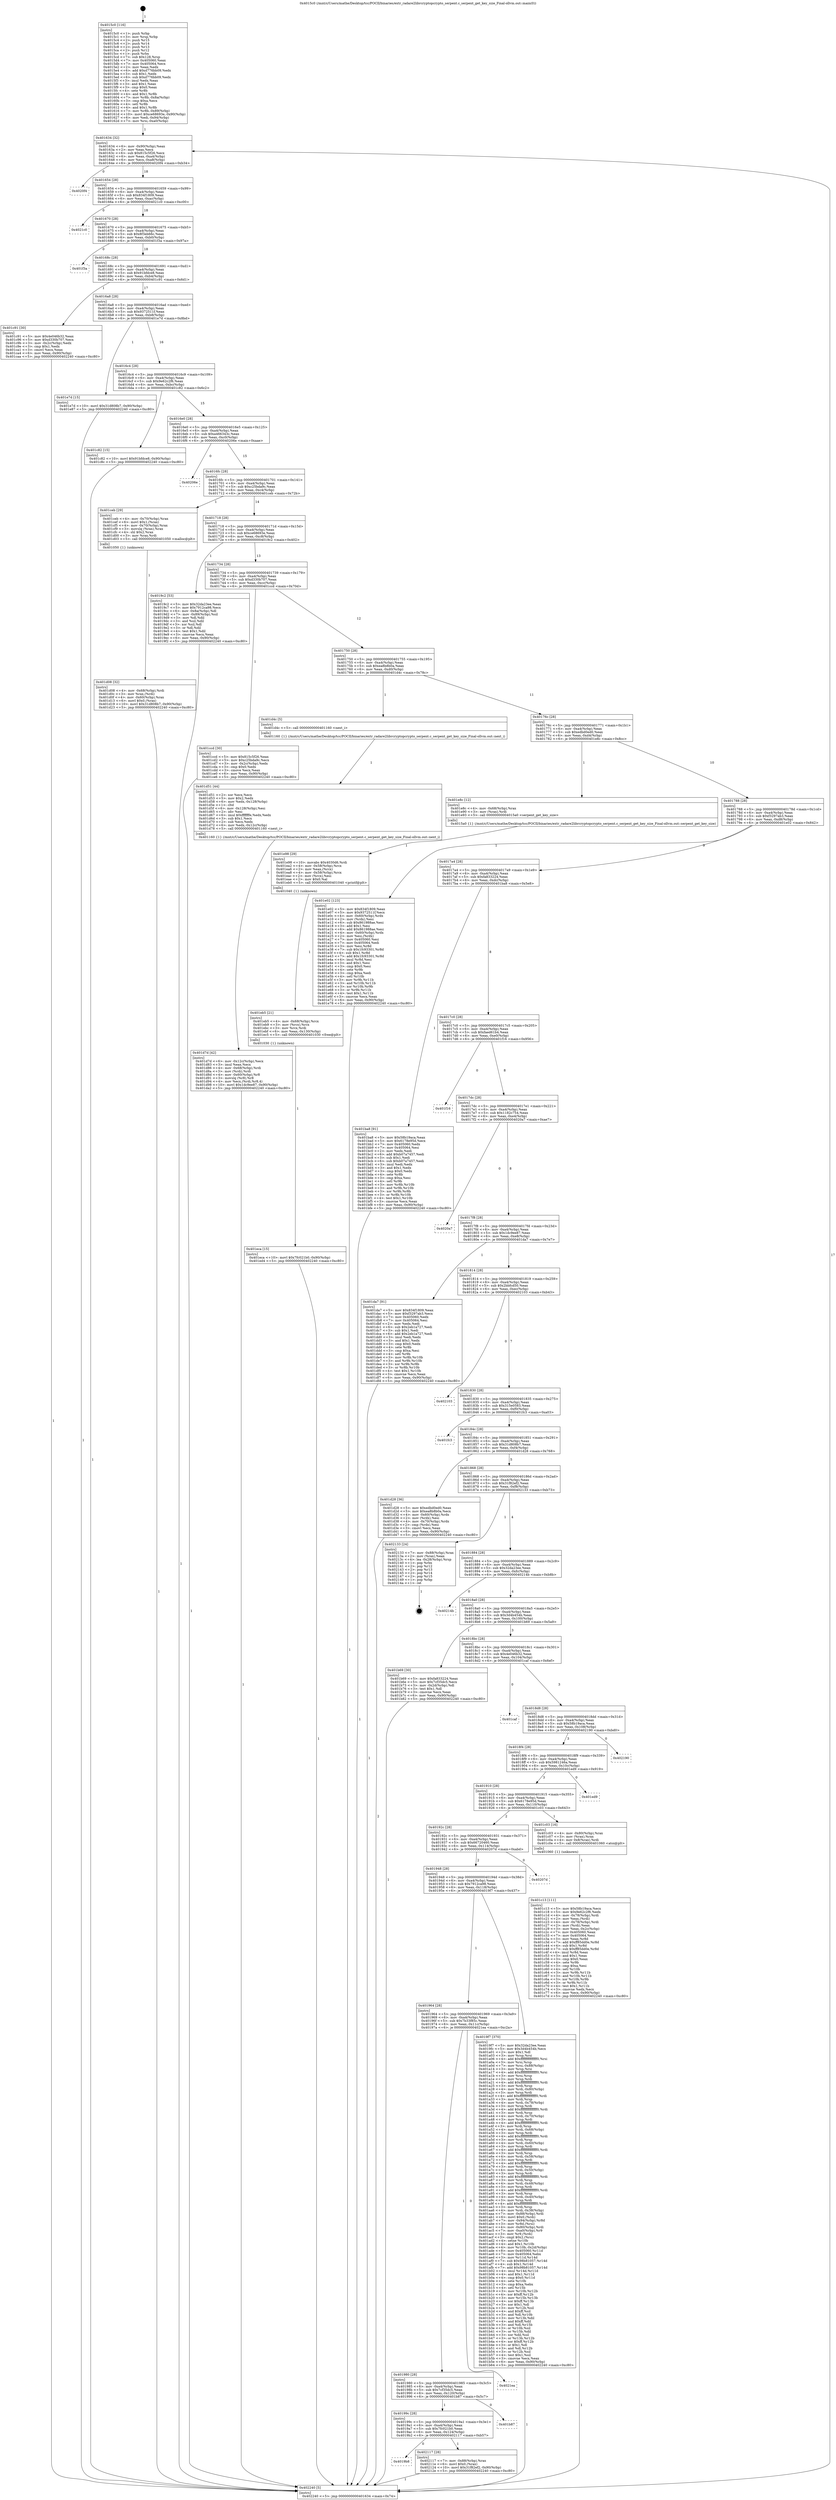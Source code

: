 digraph "0x4015c0" {
  label = "0x4015c0 (/mnt/c/Users/mathe/Desktop/tcc/POCII/binaries/extr_radare2librcryptopcrypto_serpent.c_serpent_get_key_size_Final-ollvm.out::main(0))"
  labelloc = "t"
  node[shape=record]

  Entry [label="",width=0.3,height=0.3,shape=circle,fillcolor=black,style=filled]
  "0x401634" [label="{
     0x401634 [32]\l
     | [instrs]\l
     &nbsp;&nbsp;0x401634 \<+6\>: mov -0x90(%rbp),%eax\l
     &nbsp;&nbsp;0x40163a \<+2\>: mov %eax,%ecx\l
     &nbsp;&nbsp;0x40163c \<+6\>: sub $0x815c5f26,%ecx\l
     &nbsp;&nbsp;0x401642 \<+6\>: mov %eax,-0xa4(%rbp)\l
     &nbsp;&nbsp;0x401648 \<+6\>: mov %ecx,-0xa8(%rbp)\l
     &nbsp;&nbsp;0x40164e \<+6\>: je 00000000004020f4 \<main+0xb34\>\l
  }"]
  "0x4020f4" [label="{
     0x4020f4\l
  }", style=dashed]
  "0x401654" [label="{
     0x401654 [28]\l
     | [instrs]\l
     &nbsp;&nbsp;0x401654 \<+5\>: jmp 0000000000401659 \<main+0x99\>\l
     &nbsp;&nbsp;0x401659 \<+6\>: mov -0xa4(%rbp),%eax\l
     &nbsp;&nbsp;0x40165f \<+5\>: sub $0x834f1809,%eax\l
     &nbsp;&nbsp;0x401664 \<+6\>: mov %eax,-0xac(%rbp)\l
     &nbsp;&nbsp;0x40166a \<+6\>: je 00000000004021c0 \<main+0xc00\>\l
  }"]
  Exit [label="",width=0.3,height=0.3,shape=circle,fillcolor=black,style=filled,peripheries=2]
  "0x4021c0" [label="{
     0x4021c0\l
  }", style=dashed]
  "0x401670" [label="{
     0x401670 [28]\l
     | [instrs]\l
     &nbsp;&nbsp;0x401670 \<+5\>: jmp 0000000000401675 \<main+0xb5\>\l
     &nbsp;&nbsp;0x401675 \<+6\>: mov -0xa4(%rbp),%eax\l
     &nbsp;&nbsp;0x40167b \<+5\>: sub $0x8f3eb66c,%eax\l
     &nbsp;&nbsp;0x401680 \<+6\>: mov %eax,-0xb0(%rbp)\l
     &nbsp;&nbsp;0x401686 \<+6\>: je 0000000000401f3a \<main+0x97a\>\l
  }"]
  "0x4019b8" [label="{
     0x4019b8\l
  }", style=dashed]
  "0x401f3a" [label="{
     0x401f3a\l
  }", style=dashed]
  "0x40168c" [label="{
     0x40168c [28]\l
     | [instrs]\l
     &nbsp;&nbsp;0x40168c \<+5\>: jmp 0000000000401691 \<main+0xd1\>\l
     &nbsp;&nbsp;0x401691 \<+6\>: mov -0xa4(%rbp),%eax\l
     &nbsp;&nbsp;0x401697 \<+5\>: sub $0x91bfdce8,%eax\l
     &nbsp;&nbsp;0x40169c \<+6\>: mov %eax,-0xb4(%rbp)\l
     &nbsp;&nbsp;0x4016a2 \<+6\>: je 0000000000401c91 \<main+0x6d1\>\l
  }"]
  "0x402117" [label="{
     0x402117 [28]\l
     | [instrs]\l
     &nbsp;&nbsp;0x402117 \<+7\>: mov -0x88(%rbp),%rax\l
     &nbsp;&nbsp;0x40211e \<+6\>: movl $0x0,(%rax)\l
     &nbsp;&nbsp;0x402124 \<+10\>: movl $0x31f82ef2,-0x90(%rbp)\l
     &nbsp;&nbsp;0x40212e \<+5\>: jmp 0000000000402240 \<main+0xc80\>\l
  }"]
  "0x401c91" [label="{
     0x401c91 [30]\l
     | [instrs]\l
     &nbsp;&nbsp;0x401c91 \<+5\>: mov $0x4e046b32,%eax\l
     &nbsp;&nbsp;0x401c96 \<+5\>: mov $0xd330b707,%ecx\l
     &nbsp;&nbsp;0x401c9b \<+3\>: mov -0x2c(%rbp),%edx\l
     &nbsp;&nbsp;0x401c9e \<+3\>: cmp $0x1,%edx\l
     &nbsp;&nbsp;0x401ca1 \<+3\>: cmovl %ecx,%eax\l
     &nbsp;&nbsp;0x401ca4 \<+6\>: mov %eax,-0x90(%rbp)\l
     &nbsp;&nbsp;0x401caa \<+5\>: jmp 0000000000402240 \<main+0xc80\>\l
  }"]
  "0x4016a8" [label="{
     0x4016a8 [28]\l
     | [instrs]\l
     &nbsp;&nbsp;0x4016a8 \<+5\>: jmp 00000000004016ad \<main+0xed\>\l
     &nbsp;&nbsp;0x4016ad \<+6\>: mov -0xa4(%rbp),%eax\l
     &nbsp;&nbsp;0x4016b3 \<+5\>: sub $0x9372511f,%eax\l
     &nbsp;&nbsp;0x4016b8 \<+6\>: mov %eax,-0xb8(%rbp)\l
     &nbsp;&nbsp;0x4016be \<+6\>: je 0000000000401e7d \<main+0x8bd\>\l
  }"]
  "0x40199c" [label="{
     0x40199c [28]\l
     | [instrs]\l
     &nbsp;&nbsp;0x40199c \<+5\>: jmp 00000000004019a1 \<main+0x3e1\>\l
     &nbsp;&nbsp;0x4019a1 \<+6\>: mov -0xa4(%rbp),%eax\l
     &nbsp;&nbsp;0x4019a7 \<+5\>: sub $0x7fc021b0,%eax\l
     &nbsp;&nbsp;0x4019ac \<+6\>: mov %eax,-0x124(%rbp)\l
     &nbsp;&nbsp;0x4019b2 \<+6\>: je 0000000000402117 \<main+0xb57\>\l
  }"]
  "0x401e7d" [label="{
     0x401e7d [15]\l
     | [instrs]\l
     &nbsp;&nbsp;0x401e7d \<+10\>: movl $0x31d808b7,-0x90(%rbp)\l
     &nbsp;&nbsp;0x401e87 \<+5\>: jmp 0000000000402240 \<main+0xc80\>\l
  }"]
  "0x4016c4" [label="{
     0x4016c4 [28]\l
     | [instrs]\l
     &nbsp;&nbsp;0x4016c4 \<+5\>: jmp 00000000004016c9 \<main+0x109\>\l
     &nbsp;&nbsp;0x4016c9 \<+6\>: mov -0xa4(%rbp),%eax\l
     &nbsp;&nbsp;0x4016cf \<+5\>: sub $0x9e62c2f6,%eax\l
     &nbsp;&nbsp;0x4016d4 \<+6\>: mov %eax,-0xbc(%rbp)\l
     &nbsp;&nbsp;0x4016da \<+6\>: je 0000000000401c82 \<main+0x6c2\>\l
  }"]
  "0x401b87" [label="{
     0x401b87\l
  }", style=dashed]
  "0x401c82" [label="{
     0x401c82 [15]\l
     | [instrs]\l
     &nbsp;&nbsp;0x401c82 \<+10\>: movl $0x91bfdce8,-0x90(%rbp)\l
     &nbsp;&nbsp;0x401c8c \<+5\>: jmp 0000000000402240 \<main+0xc80\>\l
  }"]
  "0x4016e0" [label="{
     0x4016e0 [28]\l
     | [instrs]\l
     &nbsp;&nbsp;0x4016e0 \<+5\>: jmp 00000000004016e5 \<main+0x125\>\l
     &nbsp;&nbsp;0x4016e5 \<+6\>: mov -0xa4(%rbp),%eax\l
     &nbsp;&nbsp;0x4016eb \<+5\>: sub $0xa466343c,%eax\l
     &nbsp;&nbsp;0x4016f0 \<+6\>: mov %eax,-0xc0(%rbp)\l
     &nbsp;&nbsp;0x4016f6 \<+6\>: je 000000000040206e \<main+0xaae\>\l
  }"]
  "0x401980" [label="{
     0x401980 [28]\l
     | [instrs]\l
     &nbsp;&nbsp;0x401980 \<+5\>: jmp 0000000000401985 \<main+0x3c5\>\l
     &nbsp;&nbsp;0x401985 \<+6\>: mov -0xa4(%rbp),%eax\l
     &nbsp;&nbsp;0x40198b \<+5\>: sub $0x7cf35dc5,%eax\l
     &nbsp;&nbsp;0x401990 \<+6\>: mov %eax,-0x120(%rbp)\l
     &nbsp;&nbsp;0x401996 \<+6\>: je 0000000000401b87 \<main+0x5c7\>\l
  }"]
  "0x40206e" [label="{
     0x40206e\l
  }", style=dashed]
  "0x4016fc" [label="{
     0x4016fc [28]\l
     | [instrs]\l
     &nbsp;&nbsp;0x4016fc \<+5\>: jmp 0000000000401701 \<main+0x141\>\l
     &nbsp;&nbsp;0x401701 \<+6\>: mov -0xa4(%rbp),%eax\l
     &nbsp;&nbsp;0x401707 \<+5\>: sub $0xc25bda9c,%eax\l
     &nbsp;&nbsp;0x40170c \<+6\>: mov %eax,-0xc4(%rbp)\l
     &nbsp;&nbsp;0x401712 \<+6\>: je 0000000000401ceb \<main+0x72b\>\l
  }"]
  "0x4021ea" [label="{
     0x4021ea\l
  }", style=dashed]
  "0x401ceb" [label="{
     0x401ceb [29]\l
     | [instrs]\l
     &nbsp;&nbsp;0x401ceb \<+4\>: mov -0x70(%rbp),%rax\l
     &nbsp;&nbsp;0x401cef \<+6\>: movl $0x1,(%rax)\l
     &nbsp;&nbsp;0x401cf5 \<+4\>: mov -0x70(%rbp),%rax\l
     &nbsp;&nbsp;0x401cf9 \<+3\>: movslq (%rax),%rax\l
     &nbsp;&nbsp;0x401cfc \<+4\>: shl $0x2,%rax\l
     &nbsp;&nbsp;0x401d00 \<+3\>: mov %rax,%rdi\l
     &nbsp;&nbsp;0x401d03 \<+5\>: call 0000000000401050 \<malloc@plt\>\l
     | [calls]\l
     &nbsp;&nbsp;0x401050 \{1\} (unknown)\l
  }"]
  "0x401718" [label="{
     0x401718 [28]\l
     | [instrs]\l
     &nbsp;&nbsp;0x401718 \<+5\>: jmp 000000000040171d \<main+0x15d\>\l
     &nbsp;&nbsp;0x40171d \<+6\>: mov -0xa4(%rbp),%eax\l
     &nbsp;&nbsp;0x401723 \<+5\>: sub $0xce68693e,%eax\l
     &nbsp;&nbsp;0x401728 \<+6\>: mov %eax,-0xc8(%rbp)\l
     &nbsp;&nbsp;0x40172e \<+6\>: je 00000000004019c2 \<main+0x402\>\l
  }"]
  "0x401eca" [label="{
     0x401eca [15]\l
     | [instrs]\l
     &nbsp;&nbsp;0x401eca \<+10\>: movl $0x7fc021b0,-0x90(%rbp)\l
     &nbsp;&nbsp;0x401ed4 \<+5\>: jmp 0000000000402240 \<main+0xc80\>\l
  }"]
  "0x4019c2" [label="{
     0x4019c2 [53]\l
     | [instrs]\l
     &nbsp;&nbsp;0x4019c2 \<+5\>: mov $0x32da23ee,%eax\l
     &nbsp;&nbsp;0x4019c7 \<+5\>: mov $0x7912ca98,%ecx\l
     &nbsp;&nbsp;0x4019cc \<+6\>: mov -0x8a(%rbp),%dl\l
     &nbsp;&nbsp;0x4019d2 \<+7\>: mov -0x89(%rbp),%sil\l
     &nbsp;&nbsp;0x4019d9 \<+3\>: mov %dl,%dil\l
     &nbsp;&nbsp;0x4019dc \<+3\>: and %sil,%dil\l
     &nbsp;&nbsp;0x4019df \<+3\>: xor %sil,%dl\l
     &nbsp;&nbsp;0x4019e2 \<+3\>: or %dl,%dil\l
     &nbsp;&nbsp;0x4019e5 \<+4\>: test $0x1,%dil\l
     &nbsp;&nbsp;0x4019e9 \<+3\>: cmovne %ecx,%eax\l
     &nbsp;&nbsp;0x4019ec \<+6\>: mov %eax,-0x90(%rbp)\l
     &nbsp;&nbsp;0x4019f2 \<+5\>: jmp 0000000000402240 \<main+0xc80\>\l
  }"]
  "0x401734" [label="{
     0x401734 [28]\l
     | [instrs]\l
     &nbsp;&nbsp;0x401734 \<+5\>: jmp 0000000000401739 \<main+0x179\>\l
     &nbsp;&nbsp;0x401739 \<+6\>: mov -0xa4(%rbp),%eax\l
     &nbsp;&nbsp;0x40173f \<+5\>: sub $0xd330b707,%eax\l
     &nbsp;&nbsp;0x401744 \<+6\>: mov %eax,-0xcc(%rbp)\l
     &nbsp;&nbsp;0x40174a \<+6\>: je 0000000000401ccd \<main+0x70d\>\l
  }"]
  "0x402240" [label="{
     0x402240 [5]\l
     | [instrs]\l
     &nbsp;&nbsp;0x402240 \<+5\>: jmp 0000000000401634 \<main+0x74\>\l
  }"]
  "0x4015c0" [label="{
     0x4015c0 [116]\l
     | [instrs]\l
     &nbsp;&nbsp;0x4015c0 \<+1\>: push %rbp\l
     &nbsp;&nbsp;0x4015c1 \<+3\>: mov %rsp,%rbp\l
     &nbsp;&nbsp;0x4015c4 \<+2\>: push %r15\l
     &nbsp;&nbsp;0x4015c6 \<+2\>: push %r14\l
     &nbsp;&nbsp;0x4015c8 \<+2\>: push %r13\l
     &nbsp;&nbsp;0x4015ca \<+2\>: push %r12\l
     &nbsp;&nbsp;0x4015cc \<+1\>: push %rbx\l
     &nbsp;&nbsp;0x4015cd \<+7\>: sub $0x128,%rsp\l
     &nbsp;&nbsp;0x4015d4 \<+7\>: mov 0x405060,%eax\l
     &nbsp;&nbsp;0x4015db \<+7\>: mov 0x405064,%ecx\l
     &nbsp;&nbsp;0x4015e2 \<+2\>: mov %eax,%edx\l
     &nbsp;&nbsp;0x4015e4 \<+6\>: add $0xd776bb09,%edx\l
     &nbsp;&nbsp;0x4015ea \<+3\>: sub $0x1,%edx\l
     &nbsp;&nbsp;0x4015ed \<+6\>: sub $0xd776bb09,%edx\l
     &nbsp;&nbsp;0x4015f3 \<+3\>: imul %edx,%eax\l
     &nbsp;&nbsp;0x4015f6 \<+3\>: and $0x1,%eax\l
     &nbsp;&nbsp;0x4015f9 \<+3\>: cmp $0x0,%eax\l
     &nbsp;&nbsp;0x4015fc \<+4\>: sete %r8b\l
     &nbsp;&nbsp;0x401600 \<+4\>: and $0x1,%r8b\l
     &nbsp;&nbsp;0x401604 \<+7\>: mov %r8b,-0x8a(%rbp)\l
     &nbsp;&nbsp;0x40160b \<+3\>: cmp $0xa,%ecx\l
     &nbsp;&nbsp;0x40160e \<+4\>: setl %r8b\l
     &nbsp;&nbsp;0x401612 \<+4\>: and $0x1,%r8b\l
     &nbsp;&nbsp;0x401616 \<+7\>: mov %r8b,-0x89(%rbp)\l
     &nbsp;&nbsp;0x40161d \<+10\>: movl $0xce68693e,-0x90(%rbp)\l
     &nbsp;&nbsp;0x401627 \<+6\>: mov %edi,-0x94(%rbp)\l
     &nbsp;&nbsp;0x40162d \<+7\>: mov %rsi,-0xa0(%rbp)\l
  }"]
  "0x401eb5" [label="{
     0x401eb5 [21]\l
     | [instrs]\l
     &nbsp;&nbsp;0x401eb5 \<+4\>: mov -0x68(%rbp),%rcx\l
     &nbsp;&nbsp;0x401eb9 \<+3\>: mov (%rcx),%rcx\l
     &nbsp;&nbsp;0x401ebc \<+3\>: mov %rcx,%rdi\l
     &nbsp;&nbsp;0x401ebf \<+6\>: mov %eax,-0x130(%rbp)\l
     &nbsp;&nbsp;0x401ec5 \<+5\>: call 0000000000401030 \<free@plt\>\l
     | [calls]\l
     &nbsp;&nbsp;0x401030 \{1\} (unknown)\l
  }"]
  "0x401ccd" [label="{
     0x401ccd [30]\l
     | [instrs]\l
     &nbsp;&nbsp;0x401ccd \<+5\>: mov $0x815c5f26,%eax\l
     &nbsp;&nbsp;0x401cd2 \<+5\>: mov $0xc25bda9c,%ecx\l
     &nbsp;&nbsp;0x401cd7 \<+3\>: mov -0x2c(%rbp),%edx\l
     &nbsp;&nbsp;0x401cda \<+3\>: cmp $0x0,%edx\l
     &nbsp;&nbsp;0x401cdd \<+3\>: cmove %ecx,%eax\l
     &nbsp;&nbsp;0x401ce0 \<+6\>: mov %eax,-0x90(%rbp)\l
     &nbsp;&nbsp;0x401ce6 \<+5\>: jmp 0000000000402240 \<main+0xc80\>\l
  }"]
  "0x401750" [label="{
     0x401750 [28]\l
     | [instrs]\l
     &nbsp;&nbsp;0x401750 \<+5\>: jmp 0000000000401755 \<main+0x195\>\l
     &nbsp;&nbsp;0x401755 \<+6\>: mov -0xa4(%rbp),%eax\l
     &nbsp;&nbsp;0x40175b \<+5\>: sub $0xea8b8b0a,%eax\l
     &nbsp;&nbsp;0x401760 \<+6\>: mov %eax,-0xd0(%rbp)\l
     &nbsp;&nbsp;0x401766 \<+6\>: je 0000000000401d4c \<main+0x78c\>\l
  }"]
  "0x401e98" [label="{
     0x401e98 [29]\l
     | [instrs]\l
     &nbsp;&nbsp;0x401e98 \<+10\>: movabs $0x4030d6,%rdi\l
     &nbsp;&nbsp;0x401ea2 \<+4\>: mov -0x58(%rbp),%rcx\l
     &nbsp;&nbsp;0x401ea6 \<+2\>: mov %eax,(%rcx)\l
     &nbsp;&nbsp;0x401ea8 \<+4\>: mov -0x58(%rbp),%rcx\l
     &nbsp;&nbsp;0x401eac \<+2\>: mov (%rcx),%esi\l
     &nbsp;&nbsp;0x401eae \<+2\>: mov $0x0,%al\l
     &nbsp;&nbsp;0x401eb0 \<+5\>: call 0000000000401040 \<printf@plt\>\l
     | [calls]\l
     &nbsp;&nbsp;0x401040 \{1\} (unknown)\l
  }"]
  "0x401d4c" [label="{
     0x401d4c [5]\l
     | [instrs]\l
     &nbsp;&nbsp;0x401d4c \<+5\>: call 0000000000401160 \<next_i\>\l
     | [calls]\l
     &nbsp;&nbsp;0x401160 \{1\} (/mnt/c/Users/mathe/Desktop/tcc/POCII/binaries/extr_radare2librcryptopcrypto_serpent.c_serpent_get_key_size_Final-ollvm.out::next_i)\l
  }"]
  "0x40176c" [label="{
     0x40176c [28]\l
     | [instrs]\l
     &nbsp;&nbsp;0x40176c \<+5\>: jmp 0000000000401771 \<main+0x1b1\>\l
     &nbsp;&nbsp;0x401771 \<+6\>: mov -0xa4(%rbp),%eax\l
     &nbsp;&nbsp;0x401777 \<+5\>: sub $0xedbd0ed0,%eax\l
     &nbsp;&nbsp;0x40177c \<+6\>: mov %eax,-0xd4(%rbp)\l
     &nbsp;&nbsp;0x401782 \<+6\>: je 0000000000401e8c \<main+0x8cc\>\l
  }"]
  "0x401d7d" [label="{
     0x401d7d [42]\l
     | [instrs]\l
     &nbsp;&nbsp;0x401d7d \<+6\>: mov -0x12c(%rbp),%ecx\l
     &nbsp;&nbsp;0x401d83 \<+3\>: imul %eax,%ecx\l
     &nbsp;&nbsp;0x401d86 \<+4\>: mov -0x68(%rbp),%rdi\l
     &nbsp;&nbsp;0x401d8a \<+3\>: mov (%rdi),%rdi\l
     &nbsp;&nbsp;0x401d8d \<+4\>: mov -0x60(%rbp),%r8\l
     &nbsp;&nbsp;0x401d91 \<+3\>: movslq (%r8),%r8\l
     &nbsp;&nbsp;0x401d94 \<+4\>: mov %ecx,(%rdi,%r8,4)\l
     &nbsp;&nbsp;0x401d98 \<+10\>: movl $0x1dc9ee87,-0x90(%rbp)\l
     &nbsp;&nbsp;0x401da2 \<+5\>: jmp 0000000000402240 \<main+0xc80\>\l
  }"]
  "0x401e8c" [label="{
     0x401e8c [12]\l
     | [instrs]\l
     &nbsp;&nbsp;0x401e8c \<+4\>: mov -0x68(%rbp),%rax\l
     &nbsp;&nbsp;0x401e90 \<+3\>: mov (%rax),%rdi\l
     &nbsp;&nbsp;0x401e93 \<+5\>: call 00000000004015a0 \<serpent_get_key_size\>\l
     | [calls]\l
     &nbsp;&nbsp;0x4015a0 \{1\} (/mnt/c/Users/mathe/Desktop/tcc/POCII/binaries/extr_radare2librcryptopcrypto_serpent.c_serpent_get_key_size_Final-ollvm.out::serpent_get_key_size)\l
  }"]
  "0x401788" [label="{
     0x401788 [28]\l
     | [instrs]\l
     &nbsp;&nbsp;0x401788 \<+5\>: jmp 000000000040178d \<main+0x1cd\>\l
     &nbsp;&nbsp;0x40178d \<+6\>: mov -0xa4(%rbp),%eax\l
     &nbsp;&nbsp;0x401793 \<+5\>: sub $0xf3297ab3,%eax\l
     &nbsp;&nbsp;0x401798 \<+6\>: mov %eax,-0xd8(%rbp)\l
     &nbsp;&nbsp;0x40179e \<+6\>: je 0000000000401e02 \<main+0x842\>\l
  }"]
  "0x401d51" [label="{
     0x401d51 [44]\l
     | [instrs]\l
     &nbsp;&nbsp;0x401d51 \<+2\>: xor %ecx,%ecx\l
     &nbsp;&nbsp;0x401d53 \<+5\>: mov $0x2,%edx\l
     &nbsp;&nbsp;0x401d58 \<+6\>: mov %edx,-0x128(%rbp)\l
     &nbsp;&nbsp;0x401d5e \<+1\>: cltd\l
     &nbsp;&nbsp;0x401d5f \<+6\>: mov -0x128(%rbp),%esi\l
     &nbsp;&nbsp;0x401d65 \<+2\>: idiv %esi\l
     &nbsp;&nbsp;0x401d67 \<+6\>: imul $0xfffffffe,%edx,%edx\l
     &nbsp;&nbsp;0x401d6d \<+3\>: sub $0x1,%ecx\l
     &nbsp;&nbsp;0x401d70 \<+2\>: sub %ecx,%edx\l
     &nbsp;&nbsp;0x401d72 \<+6\>: mov %edx,-0x12c(%rbp)\l
     &nbsp;&nbsp;0x401d78 \<+5\>: call 0000000000401160 \<next_i\>\l
     | [calls]\l
     &nbsp;&nbsp;0x401160 \{1\} (/mnt/c/Users/mathe/Desktop/tcc/POCII/binaries/extr_radare2librcryptopcrypto_serpent.c_serpent_get_key_size_Final-ollvm.out::next_i)\l
  }"]
  "0x401e02" [label="{
     0x401e02 [123]\l
     | [instrs]\l
     &nbsp;&nbsp;0x401e02 \<+5\>: mov $0x834f1809,%eax\l
     &nbsp;&nbsp;0x401e07 \<+5\>: mov $0x9372511f,%ecx\l
     &nbsp;&nbsp;0x401e0c \<+4\>: mov -0x60(%rbp),%rdx\l
     &nbsp;&nbsp;0x401e10 \<+2\>: mov (%rdx),%esi\l
     &nbsp;&nbsp;0x401e12 \<+6\>: sub $0x861988ae,%esi\l
     &nbsp;&nbsp;0x401e18 \<+3\>: add $0x1,%esi\l
     &nbsp;&nbsp;0x401e1b \<+6\>: add $0x861988ae,%esi\l
     &nbsp;&nbsp;0x401e21 \<+4\>: mov -0x60(%rbp),%rdx\l
     &nbsp;&nbsp;0x401e25 \<+2\>: mov %esi,(%rdx)\l
     &nbsp;&nbsp;0x401e27 \<+7\>: mov 0x405060,%esi\l
     &nbsp;&nbsp;0x401e2e \<+7\>: mov 0x405064,%edi\l
     &nbsp;&nbsp;0x401e35 \<+3\>: mov %esi,%r8d\l
     &nbsp;&nbsp;0x401e38 \<+7\>: sub $0x1fc93301,%r8d\l
     &nbsp;&nbsp;0x401e3f \<+4\>: sub $0x1,%r8d\l
     &nbsp;&nbsp;0x401e43 \<+7\>: add $0x1fc93301,%r8d\l
     &nbsp;&nbsp;0x401e4a \<+4\>: imul %r8d,%esi\l
     &nbsp;&nbsp;0x401e4e \<+3\>: and $0x1,%esi\l
     &nbsp;&nbsp;0x401e51 \<+3\>: cmp $0x0,%esi\l
     &nbsp;&nbsp;0x401e54 \<+4\>: sete %r9b\l
     &nbsp;&nbsp;0x401e58 \<+3\>: cmp $0xa,%edi\l
     &nbsp;&nbsp;0x401e5b \<+4\>: setl %r10b\l
     &nbsp;&nbsp;0x401e5f \<+3\>: mov %r9b,%r11b\l
     &nbsp;&nbsp;0x401e62 \<+3\>: and %r10b,%r11b\l
     &nbsp;&nbsp;0x401e65 \<+3\>: xor %r10b,%r9b\l
     &nbsp;&nbsp;0x401e68 \<+3\>: or %r9b,%r11b\l
     &nbsp;&nbsp;0x401e6b \<+4\>: test $0x1,%r11b\l
     &nbsp;&nbsp;0x401e6f \<+3\>: cmovne %ecx,%eax\l
     &nbsp;&nbsp;0x401e72 \<+6\>: mov %eax,-0x90(%rbp)\l
     &nbsp;&nbsp;0x401e78 \<+5\>: jmp 0000000000402240 \<main+0xc80\>\l
  }"]
  "0x4017a4" [label="{
     0x4017a4 [28]\l
     | [instrs]\l
     &nbsp;&nbsp;0x4017a4 \<+5\>: jmp 00000000004017a9 \<main+0x1e9\>\l
     &nbsp;&nbsp;0x4017a9 \<+6\>: mov -0xa4(%rbp),%eax\l
     &nbsp;&nbsp;0x4017af \<+5\>: sub $0xfa833224,%eax\l
     &nbsp;&nbsp;0x4017b4 \<+6\>: mov %eax,-0xdc(%rbp)\l
     &nbsp;&nbsp;0x4017ba \<+6\>: je 0000000000401ba8 \<main+0x5e8\>\l
  }"]
  "0x401d08" [label="{
     0x401d08 [32]\l
     | [instrs]\l
     &nbsp;&nbsp;0x401d08 \<+4\>: mov -0x68(%rbp),%rdi\l
     &nbsp;&nbsp;0x401d0c \<+3\>: mov %rax,(%rdi)\l
     &nbsp;&nbsp;0x401d0f \<+4\>: mov -0x60(%rbp),%rax\l
     &nbsp;&nbsp;0x401d13 \<+6\>: movl $0x0,(%rax)\l
     &nbsp;&nbsp;0x401d19 \<+10\>: movl $0x31d808b7,-0x90(%rbp)\l
     &nbsp;&nbsp;0x401d23 \<+5\>: jmp 0000000000402240 \<main+0xc80\>\l
  }"]
  "0x401ba8" [label="{
     0x401ba8 [91]\l
     | [instrs]\l
     &nbsp;&nbsp;0x401ba8 \<+5\>: mov $0x58b19aca,%eax\l
     &nbsp;&nbsp;0x401bad \<+5\>: mov $0x6178e95d,%ecx\l
     &nbsp;&nbsp;0x401bb2 \<+7\>: mov 0x405060,%edx\l
     &nbsp;&nbsp;0x401bb9 \<+7\>: mov 0x405064,%esi\l
     &nbsp;&nbsp;0x401bc0 \<+2\>: mov %edx,%edi\l
     &nbsp;&nbsp;0x401bc2 \<+6\>: add $0xb07a7457,%edi\l
     &nbsp;&nbsp;0x401bc8 \<+3\>: sub $0x1,%edi\l
     &nbsp;&nbsp;0x401bcb \<+6\>: sub $0xb07a7457,%edi\l
     &nbsp;&nbsp;0x401bd1 \<+3\>: imul %edi,%edx\l
     &nbsp;&nbsp;0x401bd4 \<+3\>: and $0x1,%edx\l
     &nbsp;&nbsp;0x401bd7 \<+3\>: cmp $0x0,%edx\l
     &nbsp;&nbsp;0x401bda \<+4\>: sete %r8b\l
     &nbsp;&nbsp;0x401bde \<+3\>: cmp $0xa,%esi\l
     &nbsp;&nbsp;0x401be1 \<+4\>: setl %r9b\l
     &nbsp;&nbsp;0x401be5 \<+3\>: mov %r8b,%r10b\l
     &nbsp;&nbsp;0x401be8 \<+3\>: and %r9b,%r10b\l
     &nbsp;&nbsp;0x401beb \<+3\>: xor %r9b,%r8b\l
     &nbsp;&nbsp;0x401bee \<+3\>: or %r8b,%r10b\l
     &nbsp;&nbsp;0x401bf1 \<+4\>: test $0x1,%r10b\l
     &nbsp;&nbsp;0x401bf5 \<+3\>: cmovne %ecx,%eax\l
     &nbsp;&nbsp;0x401bf8 \<+6\>: mov %eax,-0x90(%rbp)\l
     &nbsp;&nbsp;0x401bfe \<+5\>: jmp 0000000000402240 \<main+0xc80\>\l
  }"]
  "0x4017c0" [label="{
     0x4017c0 [28]\l
     | [instrs]\l
     &nbsp;&nbsp;0x4017c0 \<+5\>: jmp 00000000004017c5 \<main+0x205\>\l
     &nbsp;&nbsp;0x4017c5 \<+6\>: mov -0xa4(%rbp),%eax\l
     &nbsp;&nbsp;0x4017cb \<+5\>: sub $0xfaed61b4,%eax\l
     &nbsp;&nbsp;0x4017d0 \<+6\>: mov %eax,-0xe0(%rbp)\l
     &nbsp;&nbsp;0x4017d6 \<+6\>: je 0000000000401f16 \<main+0x956\>\l
  }"]
  "0x401c13" [label="{
     0x401c13 [111]\l
     | [instrs]\l
     &nbsp;&nbsp;0x401c13 \<+5\>: mov $0x58b19aca,%ecx\l
     &nbsp;&nbsp;0x401c18 \<+5\>: mov $0x9e62c2f6,%edx\l
     &nbsp;&nbsp;0x401c1d \<+4\>: mov -0x78(%rbp),%rdi\l
     &nbsp;&nbsp;0x401c21 \<+2\>: mov %eax,(%rdi)\l
     &nbsp;&nbsp;0x401c23 \<+4\>: mov -0x78(%rbp),%rdi\l
     &nbsp;&nbsp;0x401c27 \<+2\>: mov (%rdi),%eax\l
     &nbsp;&nbsp;0x401c29 \<+3\>: mov %eax,-0x2c(%rbp)\l
     &nbsp;&nbsp;0x401c2c \<+7\>: mov 0x405060,%eax\l
     &nbsp;&nbsp;0x401c33 \<+7\>: mov 0x405064,%esi\l
     &nbsp;&nbsp;0x401c3a \<+3\>: mov %eax,%r8d\l
     &nbsp;&nbsp;0x401c3d \<+7\>: add $0xff85dd0e,%r8d\l
     &nbsp;&nbsp;0x401c44 \<+4\>: sub $0x1,%r8d\l
     &nbsp;&nbsp;0x401c48 \<+7\>: sub $0xff85dd0e,%r8d\l
     &nbsp;&nbsp;0x401c4f \<+4\>: imul %r8d,%eax\l
     &nbsp;&nbsp;0x401c53 \<+3\>: and $0x1,%eax\l
     &nbsp;&nbsp;0x401c56 \<+3\>: cmp $0x0,%eax\l
     &nbsp;&nbsp;0x401c59 \<+4\>: sete %r9b\l
     &nbsp;&nbsp;0x401c5d \<+3\>: cmp $0xa,%esi\l
     &nbsp;&nbsp;0x401c60 \<+4\>: setl %r10b\l
     &nbsp;&nbsp;0x401c64 \<+3\>: mov %r9b,%r11b\l
     &nbsp;&nbsp;0x401c67 \<+3\>: and %r10b,%r11b\l
     &nbsp;&nbsp;0x401c6a \<+3\>: xor %r10b,%r9b\l
     &nbsp;&nbsp;0x401c6d \<+3\>: or %r9b,%r11b\l
     &nbsp;&nbsp;0x401c70 \<+4\>: test $0x1,%r11b\l
     &nbsp;&nbsp;0x401c74 \<+3\>: cmovne %edx,%ecx\l
     &nbsp;&nbsp;0x401c77 \<+6\>: mov %ecx,-0x90(%rbp)\l
     &nbsp;&nbsp;0x401c7d \<+5\>: jmp 0000000000402240 \<main+0xc80\>\l
  }"]
  "0x401f16" [label="{
     0x401f16\l
  }", style=dashed]
  "0x4017dc" [label="{
     0x4017dc [28]\l
     | [instrs]\l
     &nbsp;&nbsp;0x4017dc \<+5\>: jmp 00000000004017e1 \<main+0x221\>\l
     &nbsp;&nbsp;0x4017e1 \<+6\>: mov -0xa4(%rbp),%eax\l
     &nbsp;&nbsp;0x4017e7 \<+5\>: sub $0x1182c754,%eax\l
     &nbsp;&nbsp;0x4017ec \<+6\>: mov %eax,-0xe4(%rbp)\l
     &nbsp;&nbsp;0x4017f2 \<+6\>: je 00000000004020a7 \<main+0xae7\>\l
  }"]
  "0x401964" [label="{
     0x401964 [28]\l
     | [instrs]\l
     &nbsp;&nbsp;0x401964 \<+5\>: jmp 0000000000401969 \<main+0x3a9\>\l
     &nbsp;&nbsp;0x401969 \<+6\>: mov -0xa4(%rbp),%eax\l
     &nbsp;&nbsp;0x40196f \<+5\>: sub $0x7b33f85c,%eax\l
     &nbsp;&nbsp;0x401974 \<+6\>: mov %eax,-0x11c(%rbp)\l
     &nbsp;&nbsp;0x40197a \<+6\>: je 00000000004021ea \<main+0xc2a\>\l
  }"]
  "0x4020a7" [label="{
     0x4020a7\l
  }", style=dashed]
  "0x4017f8" [label="{
     0x4017f8 [28]\l
     | [instrs]\l
     &nbsp;&nbsp;0x4017f8 \<+5\>: jmp 00000000004017fd \<main+0x23d\>\l
     &nbsp;&nbsp;0x4017fd \<+6\>: mov -0xa4(%rbp),%eax\l
     &nbsp;&nbsp;0x401803 \<+5\>: sub $0x1dc9ee87,%eax\l
     &nbsp;&nbsp;0x401808 \<+6\>: mov %eax,-0xe8(%rbp)\l
     &nbsp;&nbsp;0x40180e \<+6\>: je 0000000000401da7 \<main+0x7e7\>\l
  }"]
  "0x4019f7" [label="{
     0x4019f7 [370]\l
     | [instrs]\l
     &nbsp;&nbsp;0x4019f7 \<+5\>: mov $0x32da23ee,%eax\l
     &nbsp;&nbsp;0x4019fc \<+5\>: mov $0x3d4b454b,%ecx\l
     &nbsp;&nbsp;0x401a01 \<+2\>: mov $0x1,%dl\l
     &nbsp;&nbsp;0x401a03 \<+3\>: mov %rsp,%rsi\l
     &nbsp;&nbsp;0x401a06 \<+4\>: add $0xfffffffffffffff0,%rsi\l
     &nbsp;&nbsp;0x401a0a \<+3\>: mov %rsi,%rsp\l
     &nbsp;&nbsp;0x401a0d \<+7\>: mov %rsi,-0x88(%rbp)\l
     &nbsp;&nbsp;0x401a14 \<+3\>: mov %rsp,%rsi\l
     &nbsp;&nbsp;0x401a17 \<+4\>: add $0xfffffffffffffff0,%rsi\l
     &nbsp;&nbsp;0x401a1b \<+3\>: mov %rsi,%rsp\l
     &nbsp;&nbsp;0x401a1e \<+3\>: mov %rsp,%rdi\l
     &nbsp;&nbsp;0x401a21 \<+4\>: add $0xfffffffffffffff0,%rdi\l
     &nbsp;&nbsp;0x401a25 \<+3\>: mov %rdi,%rsp\l
     &nbsp;&nbsp;0x401a28 \<+4\>: mov %rdi,-0x80(%rbp)\l
     &nbsp;&nbsp;0x401a2c \<+3\>: mov %rsp,%rdi\l
     &nbsp;&nbsp;0x401a2f \<+4\>: add $0xfffffffffffffff0,%rdi\l
     &nbsp;&nbsp;0x401a33 \<+3\>: mov %rdi,%rsp\l
     &nbsp;&nbsp;0x401a36 \<+4\>: mov %rdi,-0x78(%rbp)\l
     &nbsp;&nbsp;0x401a3a \<+3\>: mov %rsp,%rdi\l
     &nbsp;&nbsp;0x401a3d \<+4\>: add $0xfffffffffffffff0,%rdi\l
     &nbsp;&nbsp;0x401a41 \<+3\>: mov %rdi,%rsp\l
     &nbsp;&nbsp;0x401a44 \<+4\>: mov %rdi,-0x70(%rbp)\l
     &nbsp;&nbsp;0x401a48 \<+3\>: mov %rsp,%rdi\l
     &nbsp;&nbsp;0x401a4b \<+4\>: add $0xfffffffffffffff0,%rdi\l
     &nbsp;&nbsp;0x401a4f \<+3\>: mov %rdi,%rsp\l
     &nbsp;&nbsp;0x401a52 \<+4\>: mov %rdi,-0x68(%rbp)\l
     &nbsp;&nbsp;0x401a56 \<+3\>: mov %rsp,%rdi\l
     &nbsp;&nbsp;0x401a59 \<+4\>: add $0xfffffffffffffff0,%rdi\l
     &nbsp;&nbsp;0x401a5d \<+3\>: mov %rdi,%rsp\l
     &nbsp;&nbsp;0x401a60 \<+4\>: mov %rdi,-0x60(%rbp)\l
     &nbsp;&nbsp;0x401a64 \<+3\>: mov %rsp,%rdi\l
     &nbsp;&nbsp;0x401a67 \<+4\>: add $0xfffffffffffffff0,%rdi\l
     &nbsp;&nbsp;0x401a6b \<+3\>: mov %rdi,%rsp\l
     &nbsp;&nbsp;0x401a6e \<+4\>: mov %rdi,-0x58(%rbp)\l
     &nbsp;&nbsp;0x401a72 \<+3\>: mov %rsp,%rdi\l
     &nbsp;&nbsp;0x401a75 \<+4\>: add $0xfffffffffffffff0,%rdi\l
     &nbsp;&nbsp;0x401a79 \<+3\>: mov %rdi,%rsp\l
     &nbsp;&nbsp;0x401a7c \<+4\>: mov %rdi,-0x50(%rbp)\l
     &nbsp;&nbsp;0x401a80 \<+3\>: mov %rsp,%rdi\l
     &nbsp;&nbsp;0x401a83 \<+4\>: add $0xfffffffffffffff0,%rdi\l
     &nbsp;&nbsp;0x401a87 \<+3\>: mov %rdi,%rsp\l
     &nbsp;&nbsp;0x401a8a \<+4\>: mov %rdi,-0x48(%rbp)\l
     &nbsp;&nbsp;0x401a8e \<+3\>: mov %rsp,%rdi\l
     &nbsp;&nbsp;0x401a91 \<+4\>: add $0xfffffffffffffff0,%rdi\l
     &nbsp;&nbsp;0x401a95 \<+3\>: mov %rdi,%rsp\l
     &nbsp;&nbsp;0x401a98 \<+4\>: mov %rdi,-0x40(%rbp)\l
     &nbsp;&nbsp;0x401a9c \<+3\>: mov %rsp,%rdi\l
     &nbsp;&nbsp;0x401a9f \<+4\>: add $0xfffffffffffffff0,%rdi\l
     &nbsp;&nbsp;0x401aa3 \<+3\>: mov %rdi,%rsp\l
     &nbsp;&nbsp;0x401aa6 \<+4\>: mov %rdi,-0x38(%rbp)\l
     &nbsp;&nbsp;0x401aaa \<+7\>: mov -0x88(%rbp),%rdi\l
     &nbsp;&nbsp;0x401ab1 \<+6\>: movl $0x0,(%rdi)\l
     &nbsp;&nbsp;0x401ab7 \<+7\>: mov -0x94(%rbp),%r8d\l
     &nbsp;&nbsp;0x401abe \<+3\>: mov %r8d,(%rsi)\l
     &nbsp;&nbsp;0x401ac1 \<+4\>: mov -0x80(%rbp),%rdi\l
     &nbsp;&nbsp;0x401ac5 \<+7\>: mov -0xa0(%rbp),%r9\l
     &nbsp;&nbsp;0x401acc \<+3\>: mov %r9,(%rdi)\l
     &nbsp;&nbsp;0x401acf \<+3\>: cmpl $0x2,(%rsi)\l
     &nbsp;&nbsp;0x401ad2 \<+4\>: setne %r10b\l
     &nbsp;&nbsp;0x401ad6 \<+4\>: and $0x1,%r10b\l
     &nbsp;&nbsp;0x401ada \<+4\>: mov %r10b,-0x2d(%rbp)\l
     &nbsp;&nbsp;0x401ade \<+8\>: mov 0x405060,%r11d\l
     &nbsp;&nbsp;0x401ae6 \<+7\>: mov 0x405064,%ebx\l
     &nbsp;&nbsp;0x401aed \<+3\>: mov %r11d,%r14d\l
     &nbsp;&nbsp;0x401af0 \<+7\>: sub $0x98b81057,%r14d\l
     &nbsp;&nbsp;0x401af7 \<+4\>: sub $0x1,%r14d\l
     &nbsp;&nbsp;0x401afb \<+7\>: add $0x98b81057,%r14d\l
     &nbsp;&nbsp;0x401b02 \<+4\>: imul %r14d,%r11d\l
     &nbsp;&nbsp;0x401b06 \<+4\>: and $0x1,%r11d\l
     &nbsp;&nbsp;0x401b0a \<+4\>: cmp $0x0,%r11d\l
     &nbsp;&nbsp;0x401b0e \<+4\>: sete %r10b\l
     &nbsp;&nbsp;0x401b12 \<+3\>: cmp $0xa,%ebx\l
     &nbsp;&nbsp;0x401b15 \<+4\>: setl %r15b\l
     &nbsp;&nbsp;0x401b19 \<+3\>: mov %r10b,%r12b\l
     &nbsp;&nbsp;0x401b1c \<+4\>: xor $0xff,%r12b\l
     &nbsp;&nbsp;0x401b20 \<+3\>: mov %r15b,%r13b\l
     &nbsp;&nbsp;0x401b23 \<+4\>: xor $0xff,%r13b\l
     &nbsp;&nbsp;0x401b27 \<+3\>: xor $0x1,%dl\l
     &nbsp;&nbsp;0x401b2a \<+3\>: mov %r12b,%sil\l
     &nbsp;&nbsp;0x401b2d \<+4\>: and $0xff,%sil\l
     &nbsp;&nbsp;0x401b31 \<+3\>: and %dl,%r10b\l
     &nbsp;&nbsp;0x401b34 \<+3\>: mov %r13b,%dil\l
     &nbsp;&nbsp;0x401b37 \<+4\>: and $0xff,%dil\l
     &nbsp;&nbsp;0x401b3b \<+3\>: and %dl,%r15b\l
     &nbsp;&nbsp;0x401b3e \<+3\>: or %r10b,%sil\l
     &nbsp;&nbsp;0x401b41 \<+3\>: or %r15b,%dil\l
     &nbsp;&nbsp;0x401b44 \<+3\>: xor %dil,%sil\l
     &nbsp;&nbsp;0x401b47 \<+3\>: or %r13b,%r12b\l
     &nbsp;&nbsp;0x401b4a \<+4\>: xor $0xff,%r12b\l
     &nbsp;&nbsp;0x401b4e \<+3\>: or $0x1,%dl\l
     &nbsp;&nbsp;0x401b51 \<+3\>: and %dl,%r12b\l
     &nbsp;&nbsp;0x401b54 \<+3\>: or %r12b,%sil\l
     &nbsp;&nbsp;0x401b57 \<+4\>: test $0x1,%sil\l
     &nbsp;&nbsp;0x401b5b \<+3\>: cmovne %ecx,%eax\l
     &nbsp;&nbsp;0x401b5e \<+6\>: mov %eax,-0x90(%rbp)\l
     &nbsp;&nbsp;0x401b64 \<+5\>: jmp 0000000000402240 \<main+0xc80\>\l
  }"]
  "0x401da7" [label="{
     0x401da7 [91]\l
     | [instrs]\l
     &nbsp;&nbsp;0x401da7 \<+5\>: mov $0x834f1809,%eax\l
     &nbsp;&nbsp;0x401dac \<+5\>: mov $0xf3297ab3,%ecx\l
     &nbsp;&nbsp;0x401db1 \<+7\>: mov 0x405060,%edx\l
     &nbsp;&nbsp;0x401db8 \<+7\>: mov 0x405064,%esi\l
     &nbsp;&nbsp;0x401dbf \<+2\>: mov %edx,%edi\l
     &nbsp;&nbsp;0x401dc1 \<+6\>: sub $0x2eb1a727,%edi\l
     &nbsp;&nbsp;0x401dc7 \<+3\>: sub $0x1,%edi\l
     &nbsp;&nbsp;0x401dca \<+6\>: add $0x2eb1a727,%edi\l
     &nbsp;&nbsp;0x401dd0 \<+3\>: imul %edi,%edx\l
     &nbsp;&nbsp;0x401dd3 \<+3\>: and $0x1,%edx\l
     &nbsp;&nbsp;0x401dd6 \<+3\>: cmp $0x0,%edx\l
     &nbsp;&nbsp;0x401dd9 \<+4\>: sete %r8b\l
     &nbsp;&nbsp;0x401ddd \<+3\>: cmp $0xa,%esi\l
     &nbsp;&nbsp;0x401de0 \<+4\>: setl %r9b\l
     &nbsp;&nbsp;0x401de4 \<+3\>: mov %r8b,%r10b\l
     &nbsp;&nbsp;0x401de7 \<+3\>: and %r9b,%r10b\l
     &nbsp;&nbsp;0x401dea \<+3\>: xor %r9b,%r8b\l
     &nbsp;&nbsp;0x401ded \<+3\>: or %r8b,%r10b\l
     &nbsp;&nbsp;0x401df0 \<+4\>: test $0x1,%r10b\l
     &nbsp;&nbsp;0x401df4 \<+3\>: cmovne %ecx,%eax\l
     &nbsp;&nbsp;0x401df7 \<+6\>: mov %eax,-0x90(%rbp)\l
     &nbsp;&nbsp;0x401dfd \<+5\>: jmp 0000000000402240 \<main+0xc80\>\l
  }"]
  "0x401814" [label="{
     0x401814 [28]\l
     | [instrs]\l
     &nbsp;&nbsp;0x401814 \<+5\>: jmp 0000000000401819 \<main+0x259\>\l
     &nbsp;&nbsp;0x401819 \<+6\>: mov -0xa4(%rbp),%eax\l
     &nbsp;&nbsp;0x40181f \<+5\>: sub $0x2bbfcd50,%eax\l
     &nbsp;&nbsp;0x401824 \<+6\>: mov %eax,-0xec(%rbp)\l
     &nbsp;&nbsp;0x40182a \<+6\>: je 0000000000402103 \<main+0xb43\>\l
  }"]
  "0x401948" [label="{
     0x401948 [28]\l
     | [instrs]\l
     &nbsp;&nbsp;0x401948 \<+5\>: jmp 000000000040194d \<main+0x38d\>\l
     &nbsp;&nbsp;0x40194d \<+6\>: mov -0xa4(%rbp),%eax\l
     &nbsp;&nbsp;0x401953 \<+5\>: sub $0x7912ca98,%eax\l
     &nbsp;&nbsp;0x401958 \<+6\>: mov %eax,-0x118(%rbp)\l
     &nbsp;&nbsp;0x40195e \<+6\>: je 00000000004019f7 \<main+0x437\>\l
  }"]
  "0x402103" [label="{
     0x402103\l
  }", style=dashed]
  "0x401830" [label="{
     0x401830 [28]\l
     | [instrs]\l
     &nbsp;&nbsp;0x401830 \<+5\>: jmp 0000000000401835 \<main+0x275\>\l
     &nbsp;&nbsp;0x401835 \<+6\>: mov -0xa4(%rbp),%eax\l
     &nbsp;&nbsp;0x40183b \<+5\>: sub $0x315e0583,%eax\l
     &nbsp;&nbsp;0x401840 \<+6\>: mov %eax,-0xf0(%rbp)\l
     &nbsp;&nbsp;0x401846 \<+6\>: je 0000000000401fc3 \<main+0xa03\>\l
  }"]
  "0x40207d" [label="{
     0x40207d\l
  }", style=dashed]
  "0x401fc3" [label="{
     0x401fc3\l
  }", style=dashed]
  "0x40184c" [label="{
     0x40184c [28]\l
     | [instrs]\l
     &nbsp;&nbsp;0x40184c \<+5\>: jmp 0000000000401851 \<main+0x291\>\l
     &nbsp;&nbsp;0x401851 \<+6\>: mov -0xa4(%rbp),%eax\l
     &nbsp;&nbsp;0x401857 \<+5\>: sub $0x31d808b7,%eax\l
     &nbsp;&nbsp;0x40185c \<+6\>: mov %eax,-0xf4(%rbp)\l
     &nbsp;&nbsp;0x401862 \<+6\>: je 0000000000401d28 \<main+0x768\>\l
  }"]
  "0x40192c" [label="{
     0x40192c [28]\l
     | [instrs]\l
     &nbsp;&nbsp;0x40192c \<+5\>: jmp 0000000000401931 \<main+0x371\>\l
     &nbsp;&nbsp;0x401931 \<+6\>: mov -0xa4(%rbp),%eax\l
     &nbsp;&nbsp;0x401937 \<+5\>: sub $0x66720460,%eax\l
     &nbsp;&nbsp;0x40193c \<+6\>: mov %eax,-0x114(%rbp)\l
     &nbsp;&nbsp;0x401942 \<+6\>: je 000000000040207d \<main+0xabd\>\l
  }"]
  "0x401d28" [label="{
     0x401d28 [36]\l
     | [instrs]\l
     &nbsp;&nbsp;0x401d28 \<+5\>: mov $0xedbd0ed0,%eax\l
     &nbsp;&nbsp;0x401d2d \<+5\>: mov $0xea8b8b0a,%ecx\l
     &nbsp;&nbsp;0x401d32 \<+4\>: mov -0x60(%rbp),%rdx\l
     &nbsp;&nbsp;0x401d36 \<+2\>: mov (%rdx),%esi\l
     &nbsp;&nbsp;0x401d38 \<+4\>: mov -0x70(%rbp),%rdx\l
     &nbsp;&nbsp;0x401d3c \<+2\>: cmp (%rdx),%esi\l
     &nbsp;&nbsp;0x401d3e \<+3\>: cmovl %ecx,%eax\l
     &nbsp;&nbsp;0x401d41 \<+6\>: mov %eax,-0x90(%rbp)\l
     &nbsp;&nbsp;0x401d47 \<+5\>: jmp 0000000000402240 \<main+0xc80\>\l
  }"]
  "0x401868" [label="{
     0x401868 [28]\l
     | [instrs]\l
     &nbsp;&nbsp;0x401868 \<+5\>: jmp 000000000040186d \<main+0x2ad\>\l
     &nbsp;&nbsp;0x40186d \<+6\>: mov -0xa4(%rbp),%eax\l
     &nbsp;&nbsp;0x401873 \<+5\>: sub $0x31f82ef2,%eax\l
     &nbsp;&nbsp;0x401878 \<+6\>: mov %eax,-0xf8(%rbp)\l
     &nbsp;&nbsp;0x40187e \<+6\>: je 0000000000402133 \<main+0xb73\>\l
  }"]
  "0x401c03" [label="{
     0x401c03 [16]\l
     | [instrs]\l
     &nbsp;&nbsp;0x401c03 \<+4\>: mov -0x80(%rbp),%rax\l
     &nbsp;&nbsp;0x401c07 \<+3\>: mov (%rax),%rax\l
     &nbsp;&nbsp;0x401c0a \<+4\>: mov 0x8(%rax),%rdi\l
     &nbsp;&nbsp;0x401c0e \<+5\>: call 0000000000401060 \<atoi@plt\>\l
     | [calls]\l
     &nbsp;&nbsp;0x401060 \{1\} (unknown)\l
  }"]
  "0x402133" [label="{
     0x402133 [24]\l
     | [instrs]\l
     &nbsp;&nbsp;0x402133 \<+7\>: mov -0x88(%rbp),%rax\l
     &nbsp;&nbsp;0x40213a \<+2\>: mov (%rax),%eax\l
     &nbsp;&nbsp;0x40213c \<+4\>: lea -0x28(%rbp),%rsp\l
     &nbsp;&nbsp;0x402140 \<+1\>: pop %rbx\l
     &nbsp;&nbsp;0x402141 \<+2\>: pop %r12\l
     &nbsp;&nbsp;0x402143 \<+2\>: pop %r13\l
     &nbsp;&nbsp;0x402145 \<+2\>: pop %r14\l
     &nbsp;&nbsp;0x402147 \<+2\>: pop %r15\l
     &nbsp;&nbsp;0x402149 \<+1\>: pop %rbp\l
     &nbsp;&nbsp;0x40214a \<+1\>: ret\l
  }"]
  "0x401884" [label="{
     0x401884 [28]\l
     | [instrs]\l
     &nbsp;&nbsp;0x401884 \<+5\>: jmp 0000000000401889 \<main+0x2c9\>\l
     &nbsp;&nbsp;0x401889 \<+6\>: mov -0xa4(%rbp),%eax\l
     &nbsp;&nbsp;0x40188f \<+5\>: sub $0x32da23ee,%eax\l
     &nbsp;&nbsp;0x401894 \<+6\>: mov %eax,-0xfc(%rbp)\l
     &nbsp;&nbsp;0x40189a \<+6\>: je 000000000040214b \<main+0xb8b\>\l
  }"]
  "0x401910" [label="{
     0x401910 [28]\l
     | [instrs]\l
     &nbsp;&nbsp;0x401910 \<+5\>: jmp 0000000000401915 \<main+0x355\>\l
     &nbsp;&nbsp;0x401915 \<+6\>: mov -0xa4(%rbp),%eax\l
     &nbsp;&nbsp;0x40191b \<+5\>: sub $0x6178e95d,%eax\l
     &nbsp;&nbsp;0x401920 \<+6\>: mov %eax,-0x110(%rbp)\l
     &nbsp;&nbsp;0x401926 \<+6\>: je 0000000000401c03 \<main+0x643\>\l
  }"]
  "0x40214b" [label="{
     0x40214b\l
  }", style=dashed]
  "0x4018a0" [label="{
     0x4018a0 [28]\l
     | [instrs]\l
     &nbsp;&nbsp;0x4018a0 \<+5\>: jmp 00000000004018a5 \<main+0x2e5\>\l
     &nbsp;&nbsp;0x4018a5 \<+6\>: mov -0xa4(%rbp),%eax\l
     &nbsp;&nbsp;0x4018ab \<+5\>: sub $0x3d4b454b,%eax\l
     &nbsp;&nbsp;0x4018b0 \<+6\>: mov %eax,-0x100(%rbp)\l
     &nbsp;&nbsp;0x4018b6 \<+6\>: je 0000000000401b69 \<main+0x5a9\>\l
  }"]
  "0x401ed9" [label="{
     0x401ed9\l
  }", style=dashed]
  "0x401b69" [label="{
     0x401b69 [30]\l
     | [instrs]\l
     &nbsp;&nbsp;0x401b69 \<+5\>: mov $0xfa833224,%eax\l
     &nbsp;&nbsp;0x401b6e \<+5\>: mov $0x7cf35dc5,%ecx\l
     &nbsp;&nbsp;0x401b73 \<+3\>: mov -0x2d(%rbp),%dl\l
     &nbsp;&nbsp;0x401b76 \<+3\>: test $0x1,%dl\l
     &nbsp;&nbsp;0x401b79 \<+3\>: cmovne %ecx,%eax\l
     &nbsp;&nbsp;0x401b7c \<+6\>: mov %eax,-0x90(%rbp)\l
     &nbsp;&nbsp;0x401b82 \<+5\>: jmp 0000000000402240 \<main+0xc80\>\l
  }"]
  "0x4018bc" [label="{
     0x4018bc [28]\l
     | [instrs]\l
     &nbsp;&nbsp;0x4018bc \<+5\>: jmp 00000000004018c1 \<main+0x301\>\l
     &nbsp;&nbsp;0x4018c1 \<+6\>: mov -0xa4(%rbp),%eax\l
     &nbsp;&nbsp;0x4018c7 \<+5\>: sub $0x4e046b32,%eax\l
     &nbsp;&nbsp;0x4018cc \<+6\>: mov %eax,-0x104(%rbp)\l
     &nbsp;&nbsp;0x4018d2 \<+6\>: je 0000000000401caf \<main+0x6ef\>\l
  }"]
  "0x4018f4" [label="{
     0x4018f4 [28]\l
     | [instrs]\l
     &nbsp;&nbsp;0x4018f4 \<+5\>: jmp 00000000004018f9 \<main+0x339\>\l
     &nbsp;&nbsp;0x4018f9 \<+6\>: mov -0xa4(%rbp),%eax\l
     &nbsp;&nbsp;0x4018ff \<+5\>: sub $0x5981246a,%eax\l
     &nbsp;&nbsp;0x401904 \<+6\>: mov %eax,-0x10c(%rbp)\l
     &nbsp;&nbsp;0x40190a \<+6\>: je 0000000000401ed9 \<main+0x919\>\l
  }"]
  "0x401caf" [label="{
     0x401caf\l
  }", style=dashed]
  "0x4018d8" [label="{
     0x4018d8 [28]\l
     | [instrs]\l
     &nbsp;&nbsp;0x4018d8 \<+5\>: jmp 00000000004018dd \<main+0x31d\>\l
     &nbsp;&nbsp;0x4018dd \<+6\>: mov -0xa4(%rbp),%eax\l
     &nbsp;&nbsp;0x4018e3 \<+5\>: sub $0x58b19aca,%eax\l
     &nbsp;&nbsp;0x4018e8 \<+6\>: mov %eax,-0x108(%rbp)\l
     &nbsp;&nbsp;0x4018ee \<+6\>: je 0000000000402190 \<main+0xbd0\>\l
  }"]
  "0x402190" [label="{
     0x402190\l
  }", style=dashed]
  Entry -> "0x4015c0" [label=" 1"]
  "0x401634" -> "0x4020f4" [label=" 0"]
  "0x401634" -> "0x401654" [label=" 18"]
  "0x402133" -> Exit [label=" 1"]
  "0x401654" -> "0x4021c0" [label=" 0"]
  "0x401654" -> "0x401670" [label=" 18"]
  "0x402117" -> "0x402240" [label=" 1"]
  "0x401670" -> "0x401f3a" [label=" 0"]
  "0x401670" -> "0x40168c" [label=" 18"]
  "0x40199c" -> "0x4019b8" [label=" 0"]
  "0x40168c" -> "0x401c91" [label=" 1"]
  "0x40168c" -> "0x4016a8" [label=" 17"]
  "0x40199c" -> "0x402117" [label=" 1"]
  "0x4016a8" -> "0x401e7d" [label=" 1"]
  "0x4016a8" -> "0x4016c4" [label=" 16"]
  "0x401980" -> "0x40199c" [label=" 1"]
  "0x4016c4" -> "0x401c82" [label=" 1"]
  "0x4016c4" -> "0x4016e0" [label=" 15"]
  "0x401980" -> "0x401b87" [label=" 0"]
  "0x4016e0" -> "0x40206e" [label=" 0"]
  "0x4016e0" -> "0x4016fc" [label=" 15"]
  "0x401964" -> "0x401980" [label=" 1"]
  "0x4016fc" -> "0x401ceb" [label=" 1"]
  "0x4016fc" -> "0x401718" [label=" 14"]
  "0x401964" -> "0x4021ea" [label=" 0"]
  "0x401718" -> "0x4019c2" [label=" 1"]
  "0x401718" -> "0x401734" [label=" 13"]
  "0x4019c2" -> "0x402240" [label=" 1"]
  "0x4015c0" -> "0x401634" [label=" 1"]
  "0x402240" -> "0x401634" [label=" 17"]
  "0x401eca" -> "0x402240" [label=" 1"]
  "0x401734" -> "0x401ccd" [label=" 1"]
  "0x401734" -> "0x401750" [label=" 12"]
  "0x401eb5" -> "0x401eca" [label=" 1"]
  "0x401750" -> "0x401d4c" [label=" 1"]
  "0x401750" -> "0x40176c" [label=" 11"]
  "0x401e98" -> "0x401eb5" [label=" 1"]
  "0x40176c" -> "0x401e8c" [label=" 1"]
  "0x40176c" -> "0x401788" [label=" 10"]
  "0x401e8c" -> "0x401e98" [label=" 1"]
  "0x401788" -> "0x401e02" [label=" 1"]
  "0x401788" -> "0x4017a4" [label=" 9"]
  "0x401e7d" -> "0x402240" [label=" 1"]
  "0x4017a4" -> "0x401ba8" [label=" 1"]
  "0x4017a4" -> "0x4017c0" [label=" 8"]
  "0x401e02" -> "0x402240" [label=" 1"]
  "0x4017c0" -> "0x401f16" [label=" 0"]
  "0x4017c0" -> "0x4017dc" [label=" 8"]
  "0x401da7" -> "0x402240" [label=" 1"]
  "0x4017dc" -> "0x4020a7" [label=" 0"]
  "0x4017dc" -> "0x4017f8" [label=" 8"]
  "0x401d51" -> "0x401d7d" [label=" 1"]
  "0x4017f8" -> "0x401da7" [label=" 1"]
  "0x4017f8" -> "0x401814" [label=" 7"]
  "0x401d4c" -> "0x401d51" [label=" 1"]
  "0x401814" -> "0x402103" [label=" 0"]
  "0x401814" -> "0x401830" [label=" 7"]
  "0x401d08" -> "0x402240" [label=" 1"]
  "0x401830" -> "0x401fc3" [label=" 0"]
  "0x401830" -> "0x40184c" [label=" 7"]
  "0x401ceb" -> "0x401d08" [label=" 1"]
  "0x40184c" -> "0x401d28" [label=" 2"]
  "0x40184c" -> "0x401868" [label=" 5"]
  "0x401c91" -> "0x402240" [label=" 1"]
  "0x401868" -> "0x402133" [label=" 1"]
  "0x401868" -> "0x401884" [label=" 4"]
  "0x401c82" -> "0x402240" [label=" 1"]
  "0x401884" -> "0x40214b" [label=" 0"]
  "0x401884" -> "0x4018a0" [label=" 4"]
  "0x401c03" -> "0x401c13" [label=" 1"]
  "0x4018a0" -> "0x401b69" [label=" 1"]
  "0x4018a0" -> "0x4018bc" [label=" 3"]
  "0x401ba8" -> "0x402240" [label=" 1"]
  "0x4018bc" -> "0x401caf" [label=" 0"]
  "0x4018bc" -> "0x4018d8" [label=" 3"]
  "0x4019f7" -> "0x402240" [label=" 1"]
  "0x4018d8" -> "0x402190" [label=" 0"]
  "0x4018d8" -> "0x4018f4" [label=" 3"]
  "0x401b69" -> "0x402240" [label=" 1"]
  "0x4018f4" -> "0x401ed9" [label=" 0"]
  "0x4018f4" -> "0x401910" [label=" 3"]
  "0x401c13" -> "0x402240" [label=" 1"]
  "0x401910" -> "0x401c03" [label=" 1"]
  "0x401910" -> "0x40192c" [label=" 2"]
  "0x401ccd" -> "0x402240" [label=" 1"]
  "0x40192c" -> "0x40207d" [label=" 0"]
  "0x40192c" -> "0x401948" [label=" 2"]
  "0x401d28" -> "0x402240" [label=" 2"]
  "0x401948" -> "0x4019f7" [label=" 1"]
  "0x401948" -> "0x401964" [label=" 1"]
  "0x401d7d" -> "0x402240" [label=" 1"]
}
